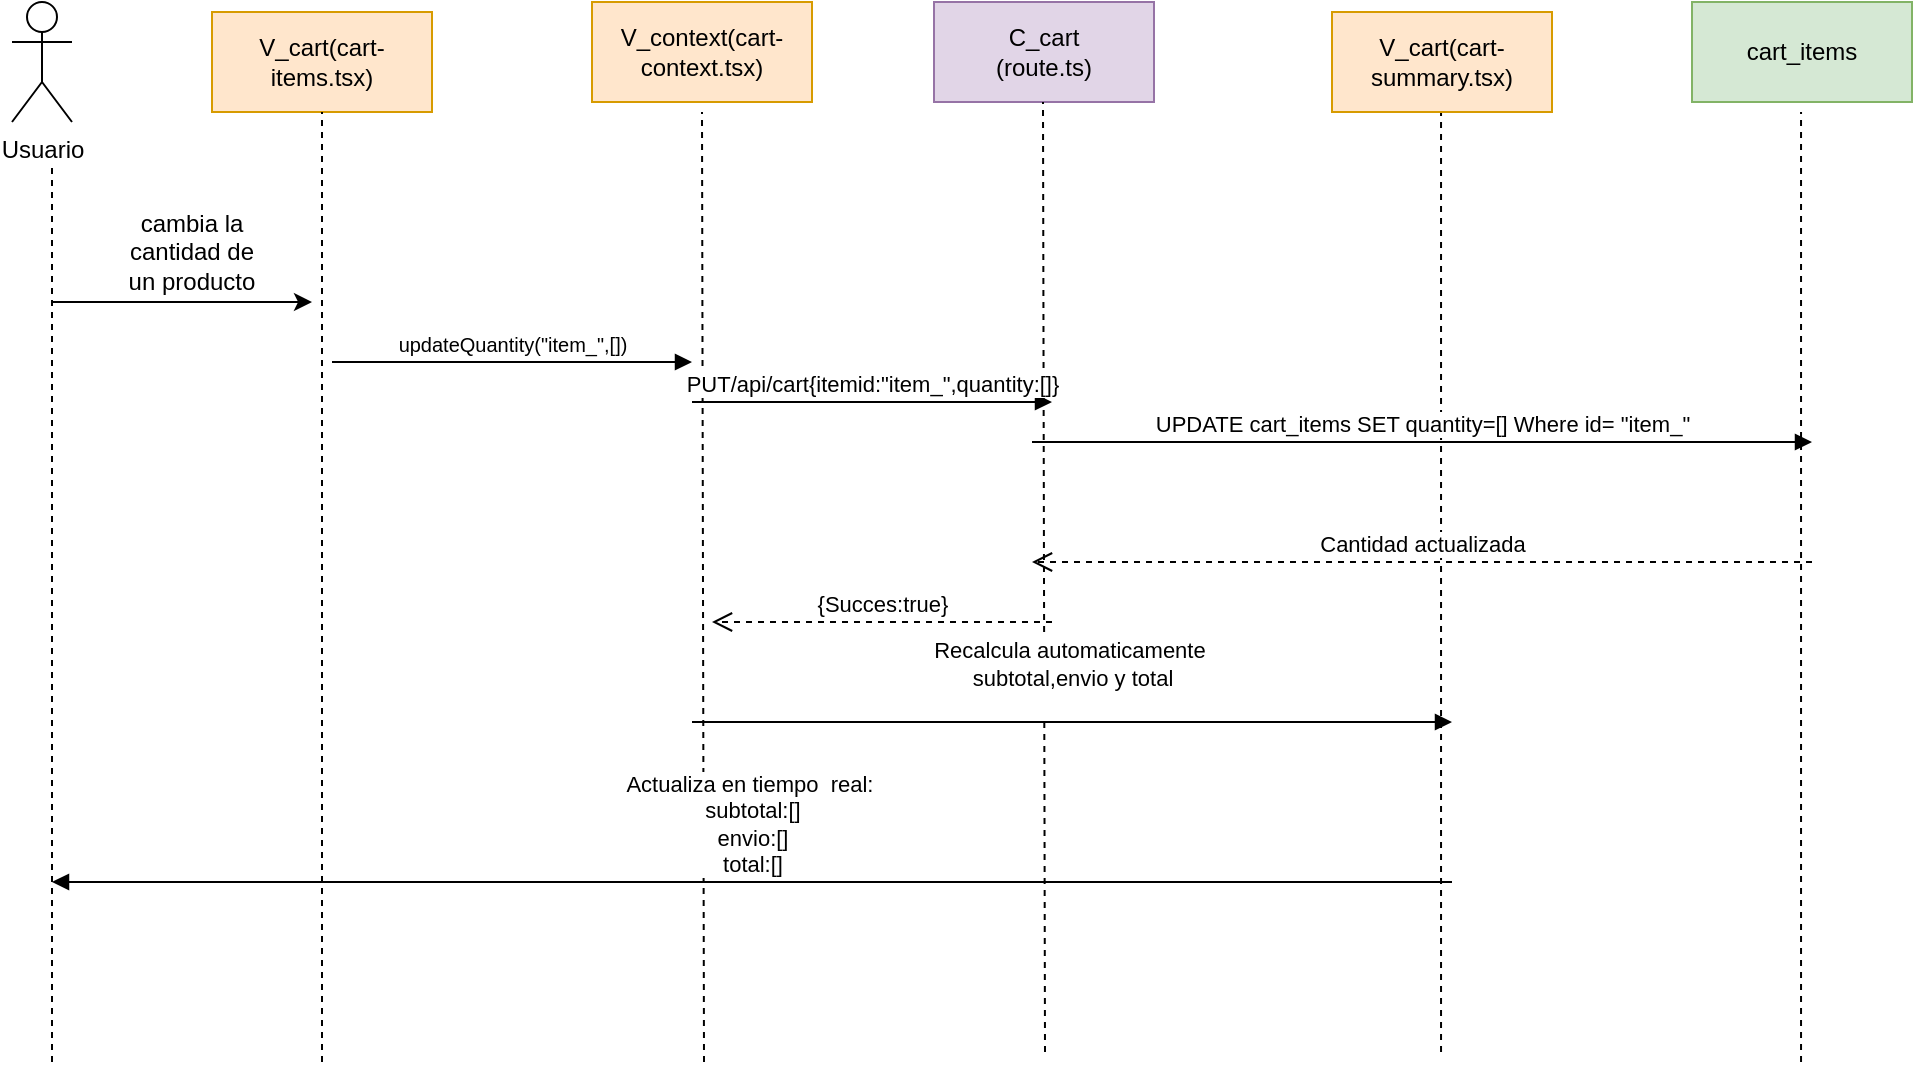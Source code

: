 <mxfile version="28.2.5">
  <diagram name="Página-1" id="2rj19UhDSFJnFfgUXsGi">
    <mxGraphModel grid="1" page="1" gridSize="10" guides="1" tooltips="1" connect="1" arrows="1" fold="1" pageScale="1" pageWidth="827" pageHeight="1169" math="0" shadow="0">
      <root>
        <mxCell id="0" />
        <mxCell id="1" parent="0" />
        <mxCell id="AyxYlHVRZTqRhhLJ_Fwl-90" value="Usuario" style="shape=umlActor;verticalLabelPosition=bottom;verticalAlign=top;html=1;labelPosition=center;align=center;" vertex="1" parent="1">
          <mxGeometry x="670" y="280" width="30" height="60" as="geometry" />
        </mxCell>
        <mxCell id="AyxYlHVRZTqRhhLJ_Fwl-91" value="V_cart(cart-items.tsx)" style="html=1;whiteSpace=wrap;fillColor=#ffe6cc;strokeColor=#d79b00;" vertex="1" parent="1">
          <mxGeometry x="770" y="285" width="110" height="50" as="geometry" />
        </mxCell>
        <mxCell id="AyxYlHVRZTqRhhLJ_Fwl-93" value="" style="endArrow=none;dashed=1;html=1;rounded=0;" edge="1" parent="1">
          <mxGeometry width="50" height="50" relative="1" as="geometry">
            <mxPoint x="690" y="810" as="sourcePoint" />
            <mxPoint x="690" y="360" as="targetPoint" />
          </mxGeometry>
        </mxCell>
        <mxCell id="AyxYlHVRZTqRhhLJ_Fwl-94" value="" style="endArrow=none;dashed=1;html=1;rounded=0;entryX=0.5;entryY=1;entryDx=0;entryDy=0;" edge="1" parent="1" target="AyxYlHVRZTqRhhLJ_Fwl-91">
          <mxGeometry width="50" height="50" relative="1" as="geometry">
            <mxPoint x="825" y="810" as="sourcePoint" />
            <mxPoint x="870" y="420" as="targetPoint" />
          </mxGeometry>
        </mxCell>
        <mxCell id="AyxYlHVRZTqRhhLJ_Fwl-95" value="" style="endArrow=classic;html=1;rounded=0;" edge="1" parent="1">
          <mxGeometry width="50" height="50" relative="1" as="geometry">
            <mxPoint x="690" y="430" as="sourcePoint" />
            <mxPoint x="820" y="430" as="targetPoint" />
          </mxGeometry>
        </mxCell>
        <mxCell id="AyxYlHVRZTqRhhLJ_Fwl-96" value="cambia la cantidad de un producto" style="text;html=1;align=center;verticalAlign=middle;whiteSpace=wrap;rounded=0;" vertex="1" parent="1">
          <mxGeometry x="720" y="390" width="80" height="30" as="geometry" />
        </mxCell>
        <mxCell id="AyxYlHVRZTqRhhLJ_Fwl-97" value="" style="endArrow=none;dashed=1;html=1;rounded=0;entryX=0.5;entryY=1;entryDx=0;entryDy=0;" edge="1" parent="1">
          <mxGeometry width="50" height="50" relative="1" as="geometry">
            <mxPoint x="1016" y="810" as="sourcePoint" />
            <mxPoint x="1015" y="335" as="targetPoint" />
          </mxGeometry>
        </mxCell>
        <mxCell id="AyxYlHVRZTqRhhLJ_Fwl-98" value="" style="endArrow=none;dashed=1;html=1;rounded=0;entryX=0.5;entryY=1;entryDx=0;entryDy=0;" edge="1" parent="1">
          <mxGeometry width="50" height="50" relative="1" as="geometry">
            <mxPoint x="1384.52" y="805" as="sourcePoint" />
            <mxPoint x="1384.52" y="330" as="targetPoint" />
          </mxGeometry>
        </mxCell>
        <mxCell id="AyxYlHVRZTqRhhLJ_Fwl-99" value="&lt;font size=&quot;1&quot;&gt;updateQuantity(&quot;item_&quot;,[])&lt;/font&gt;" style="html=1;verticalAlign=bottom;endArrow=block;curved=0;rounded=0;" edge="1" parent="1">
          <mxGeometry width="80" relative="1" as="geometry">
            <mxPoint x="830" y="460" as="sourcePoint" />
            <mxPoint x="1010" y="460" as="targetPoint" />
            <mxPoint as="offset" />
          </mxGeometry>
        </mxCell>
        <mxCell id="AyxYlHVRZTqRhhLJ_Fwl-102" value="" style="endArrow=none;dashed=1;html=1;rounded=0;entryX=0.5;entryY=1;entryDx=0;entryDy=0;" edge="1" parent="1">
          <mxGeometry width="50" height="50" relative="1" as="geometry">
            <mxPoint x="1564.52" y="810" as="sourcePoint" />
            <mxPoint x="1564.52" y="335" as="targetPoint" />
          </mxGeometry>
        </mxCell>
        <mxCell id="AyxYlHVRZTqRhhLJ_Fwl-103" value="cart_items" style="html=1;whiteSpace=wrap;fillColor=#d5e8d4;strokeColor=#82b366;" vertex="1" parent="1">
          <mxGeometry x="1510" y="280" width="110" height="50" as="geometry" />
        </mxCell>
        <mxCell id="AyxYlHVRZTqRhhLJ_Fwl-110" value="Cantidad actualizada" style="html=1;verticalAlign=bottom;endArrow=open;dashed=1;endSize=8;curved=0;rounded=0;" edge="1" parent="1">
          <mxGeometry relative="1" as="geometry">
            <mxPoint x="1570" y="560" as="sourcePoint" />
            <mxPoint x="1180" y="560" as="targetPoint" />
          </mxGeometry>
        </mxCell>
        <mxCell id="AyxYlHVRZTqRhhLJ_Fwl-113" value="C_cart&lt;br&gt;(route.ts)" style="html=1;whiteSpace=wrap;fillColor=#e1d5e7;strokeColor=#9673a6;" vertex="1" parent="1">
          <mxGeometry x="1131" y="280" width="110" height="50" as="geometry" />
        </mxCell>
        <mxCell id="AyxYlHVRZTqRhhLJ_Fwl-114" value="V_cart(cart-summary.tsx)" style="html=1;whiteSpace=wrap;fillColor=#ffe6cc;strokeColor=#d79b00;" vertex="1" parent="1">
          <mxGeometry x="1330" y="285" width="110" height="50" as="geometry" />
        </mxCell>
        <mxCell id="AyxYlHVRZTqRhhLJ_Fwl-122" value="Actualiza en tiempo&amp;nbsp; real:&amp;nbsp;&lt;div&gt;subtotal:[]&lt;br&gt;envio:[]&lt;/div&gt;&lt;div&gt;total:[]&lt;/div&gt;" style="html=1;verticalAlign=bottom;endArrow=block;curved=0;rounded=0;" edge="1" parent="1">
          <mxGeometry width="80" relative="1" as="geometry">
            <mxPoint x="1390" y="720" as="sourcePoint" />
            <mxPoint x="690" y="720" as="targetPoint" />
            <mxPoint as="offset" />
          </mxGeometry>
        </mxCell>
        <mxCell id="AyxYlHVRZTqRhhLJ_Fwl-123" value="V_context(cart-context.tsx)" style="html=1;whiteSpace=wrap;fillColor=#ffe6cc;strokeColor=#d79b00;" vertex="1" parent="1">
          <mxGeometry x="960" y="280" width="110" height="50" as="geometry" />
        </mxCell>
        <mxCell id="AyxYlHVRZTqRhhLJ_Fwl-124" value="" style="endArrow=none;dashed=1;html=1;rounded=0;entryX=0.5;entryY=1;entryDx=0;entryDy=0;" edge="1" parent="1">
          <mxGeometry width="50" height="50" relative="1" as="geometry">
            <mxPoint x="1186.5" y="805" as="sourcePoint" />
            <mxPoint x="1185.5" y="330" as="targetPoint" />
          </mxGeometry>
        </mxCell>
        <mxCell id="AyxYlHVRZTqRhhLJ_Fwl-125" value="PUT/api/cart{itemid:&quot;item_&quot;,quantity:[]}" style="html=1;verticalAlign=bottom;endArrow=block;curved=0;rounded=0;" edge="1" parent="1">
          <mxGeometry width="80" relative="1" as="geometry">
            <mxPoint x="1010" y="480" as="sourcePoint" />
            <mxPoint x="1190" y="480" as="targetPoint" />
            <mxPoint as="offset" />
          </mxGeometry>
        </mxCell>
        <mxCell id="AyxYlHVRZTqRhhLJ_Fwl-126" value="UPDATE cart_items SET quantity=[] Where id= &quot;item_&quot;" style="html=1;verticalAlign=bottom;endArrow=block;curved=0;rounded=0;" edge="1" parent="1">
          <mxGeometry width="80" relative="1" as="geometry">
            <mxPoint x="1180" y="500" as="sourcePoint" />
            <mxPoint x="1570" y="500" as="targetPoint" />
            <mxPoint as="offset" />
          </mxGeometry>
        </mxCell>
        <mxCell id="AyxYlHVRZTqRhhLJ_Fwl-127" value="{Succes:true}" style="html=1;verticalAlign=bottom;endArrow=open;dashed=1;endSize=8;curved=0;rounded=0;" edge="1" parent="1">
          <mxGeometry relative="1" as="geometry">
            <mxPoint x="1190" y="590" as="sourcePoint" />
            <mxPoint x="1020" y="590" as="targetPoint" />
          </mxGeometry>
        </mxCell>
        <mxCell id="AyxYlHVRZTqRhhLJ_Fwl-129" value="Recalcula automaticamente&amp;nbsp;&lt;div&gt;subtotal,envio y total&lt;/div&gt;&lt;div&gt;&lt;br&gt;&lt;/div&gt;" style="html=1;verticalAlign=bottom;endArrow=block;curved=0;rounded=0;" edge="1" parent="1">
          <mxGeometry width="80" relative="1" as="geometry">
            <mxPoint x="1010" y="640" as="sourcePoint" />
            <mxPoint x="1390" y="640" as="targetPoint" />
            <mxPoint as="offset" />
          </mxGeometry>
        </mxCell>
      </root>
    </mxGraphModel>
  </diagram>
</mxfile>
